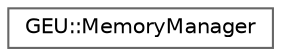 digraph "Gráfico de jerarquía de clases"
{
 // LATEX_PDF_SIZE
  bgcolor="transparent";
  edge [fontname=Helvetica,fontsize=10,labelfontname=Helvetica,labelfontsize=10];
  node [fontname=Helvetica,fontsize=10,shape=box,height=0.2,width=0.4];
  rankdir="LR";
  Node0 [id="Node000000",label="GEU::MemoryManager",height=0.2,width=0.4,color="grey40", fillcolor="white", style="filled",URL="$dd/d01/class_g_e_u_1_1_memory_manager.html",tooltip=" "];
}
